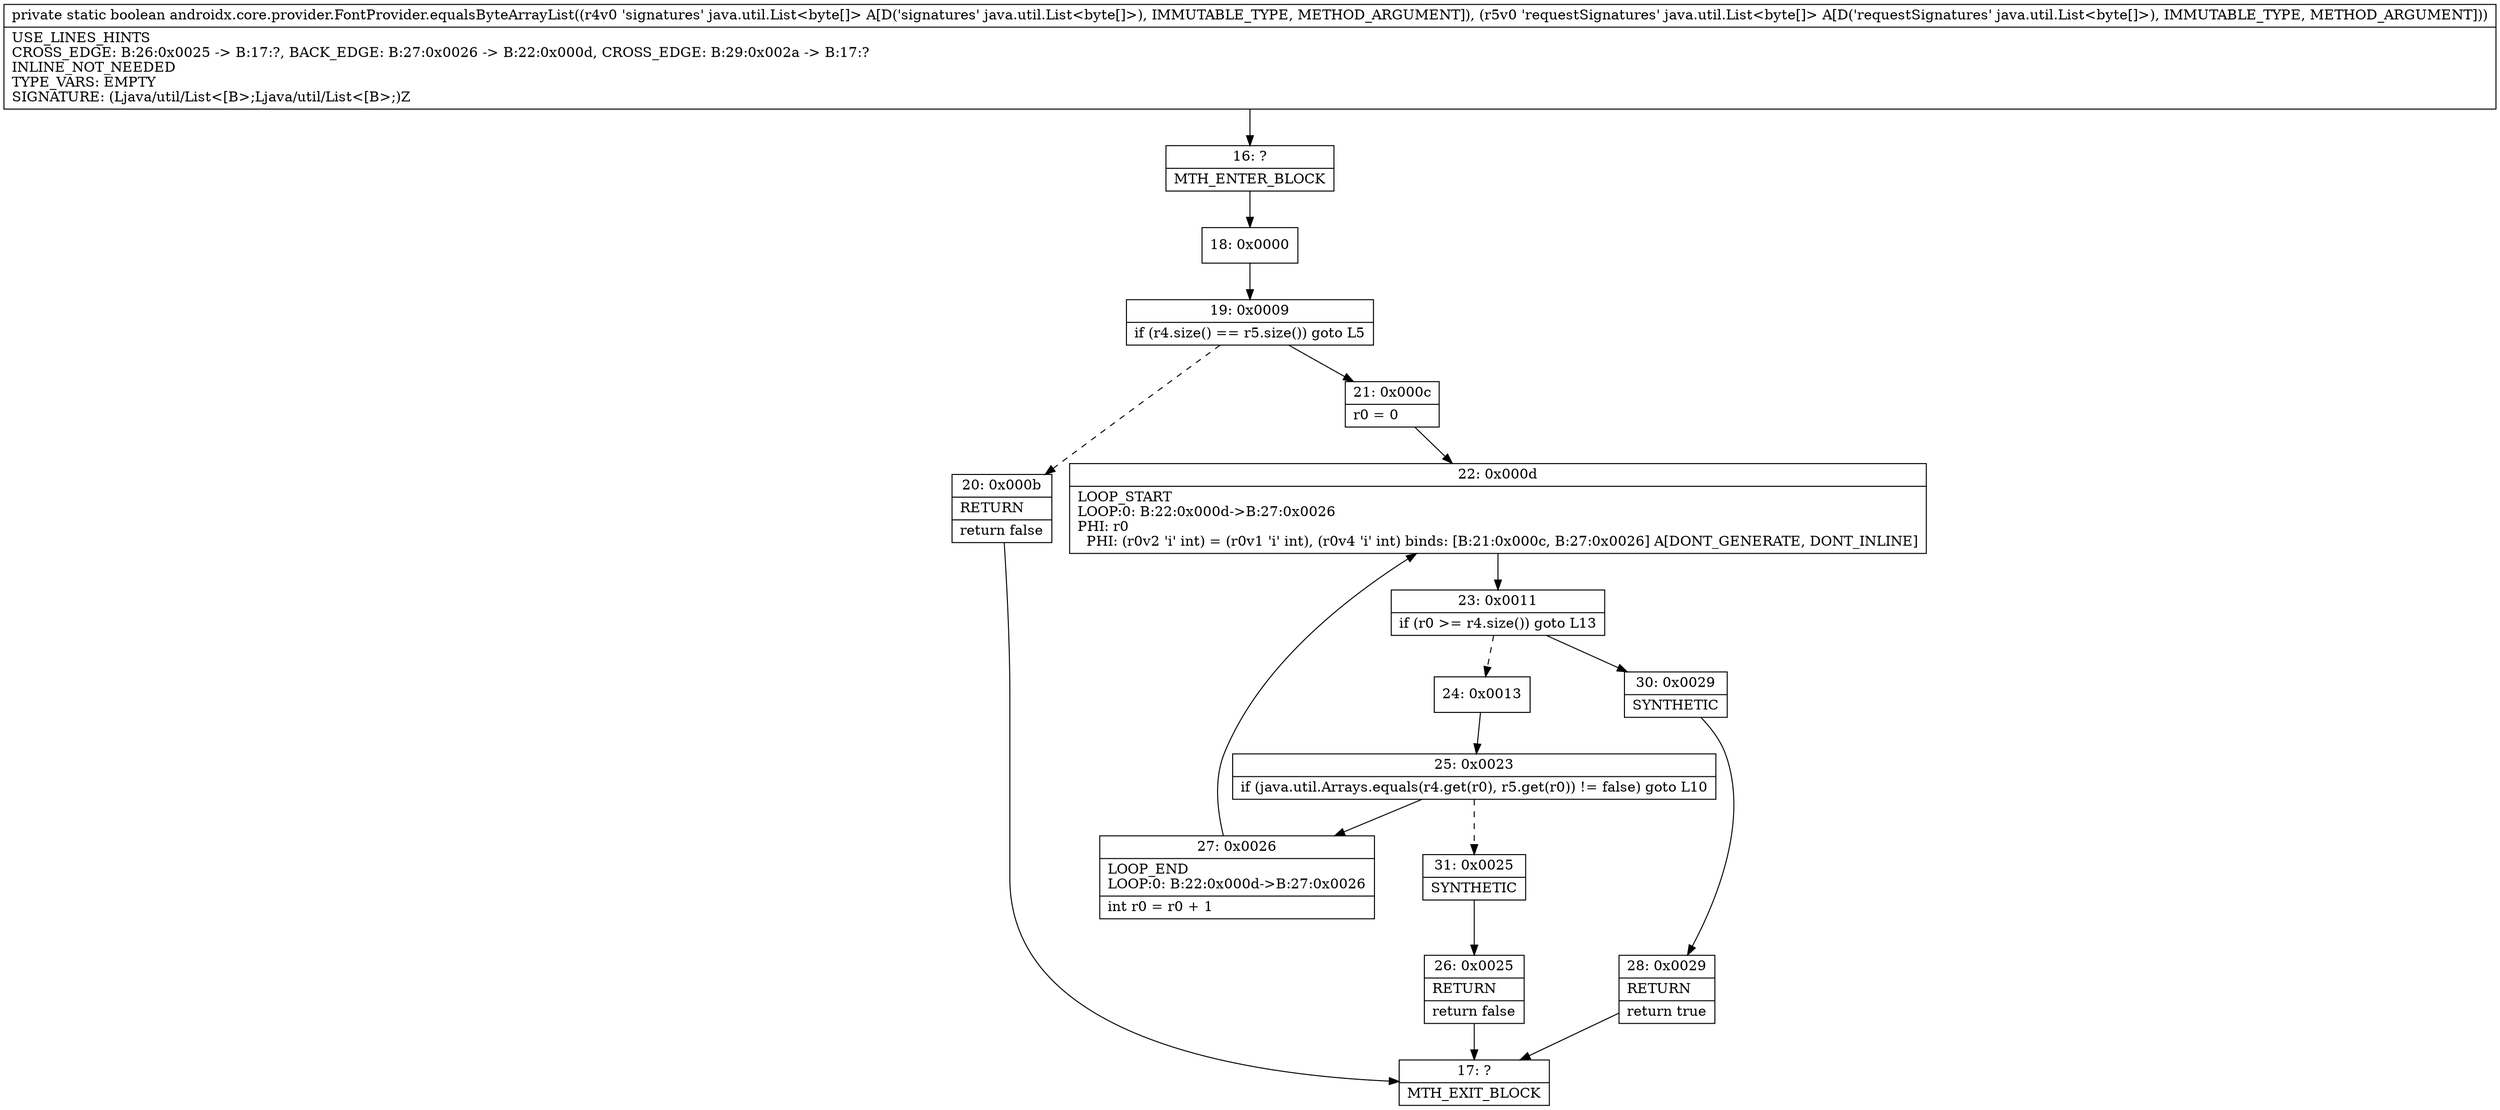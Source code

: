 digraph "CFG forandroidx.core.provider.FontProvider.equalsByteArrayList(Ljava\/util\/List;Ljava\/util\/List;)Z" {
Node_16 [shape=record,label="{16\:\ ?|MTH_ENTER_BLOCK\l}"];
Node_18 [shape=record,label="{18\:\ 0x0000}"];
Node_19 [shape=record,label="{19\:\ 0x0009|if (r4.size() == r5.size()) goto L5\l}"];
Node_20 [shape=record,label="{20\:\ 0x000b|RETURN\l|return false\l}"];
Node_17 [shape=record,label="{17\:\ ?|MTH_EXIT_BLOCK\l}"];
Node_21 [shape=record,label="{21\:\ 0x000c|r0 = 0\l}"];
Node_22 [shape=record,label="{22\:\ 0x000d|LOOP_START\lLOOP:0: B:22:0x000d\-\>B:27:0x0026\lPHI: r0 \l  PHI: (r0v2 'i' int) = (r0v1 'i' int), (r0v4 'i' int) binds: [B:21:0x000c, B:27:0x0026] A[DONT_GENERATE, DONT_INLINE]\l}"];
Node_23 [shape=record,label="{23\:\ 0x0011|if (r0 \>= r4.size()) goto L13\l}"];
Node_24 [shape=record,label="{24\:\ 0x0013}"];
Node_25 [shape=record,label="{25\:\ 0x0023|if (java.util.Arrays.equals(r4.get(r0), r5.get(r0)) != false) goto L10\l}"];
Node_27 [shape=record,label="{27\:\ 0x0026|LOOP_END\lLOOP:0: B:22:0x000d\-\>B:27:0x0026\l|int r0 = r0 + 1\l}"];
Node_31 [shape=record,label="{31\:\ 0x0025|SYNTHETIC\l}"];
Node_26 [shape=record,label="{26\:\ 0x0025|RETURN\l|return false\l}"];
Node_30 [shape=record,label="{30\:\ 0x0029|SYNTHETIC\l}"];
Node_28 [shape=record,label="{28\:\ 0x0029|RETURN\l|return true\l}"];
MethodNode[shape=record,label="{private static boolean androidx.core.provider.FontProvider.equalsByteArrayList((r4v0 'signatures' java.util.List\<byte[]\> A[D('signatures' java.util.List\<byte[]\>), IMMUTABLE_TYPE, METHOD_ARGUMENT]), (r5v0 'requestSignatures' java.util.List\<byte[]\> A[D('requestSignatures' java.util.List\<byte[]\>), IMMUTABLE_TYPE, METHOD_ARGUMENT]))  | USE_LINES_HINTS\lCROSS_EDGE: B:26:0x0025 \-\> B:17:?, BACK_EDGE: B:27:0x0026 \-\> B:22:0x000d, CROSS_EDGE: B:29:0x002a \-\> B:17:?\lINLINE_NOT_NEEDED\lTYPE_VARS: EMPTY\lSIGNATURE: (Ljava\/util\/List\<[B\>;Ljava\/util\/List\<[B\>;)Z\l}"];
MethodNode -> Node_16;Node_16 -> Node_18;
Node_18 -> Node_19;
Node_19 -> Node_20[style=dashed];
Node_19 -> Node_21;
Node_20 -> Node_17;
Node_21 -> Node_22;
Node_22 -> Node_23;
Node_23 -> Node_24[style=dashed];
Node_23 -> Node_30;
Node_24 -> Node_25;
Node_25 -> Node_27;
Node_25 -> Node_31[style=dashed];
Node_27 -> Node_22;
Node_31 -> Node_26;
Node_26 -> Node_17;
Node_30 -> Node_28;
Node_28 -> Node_17;
}

